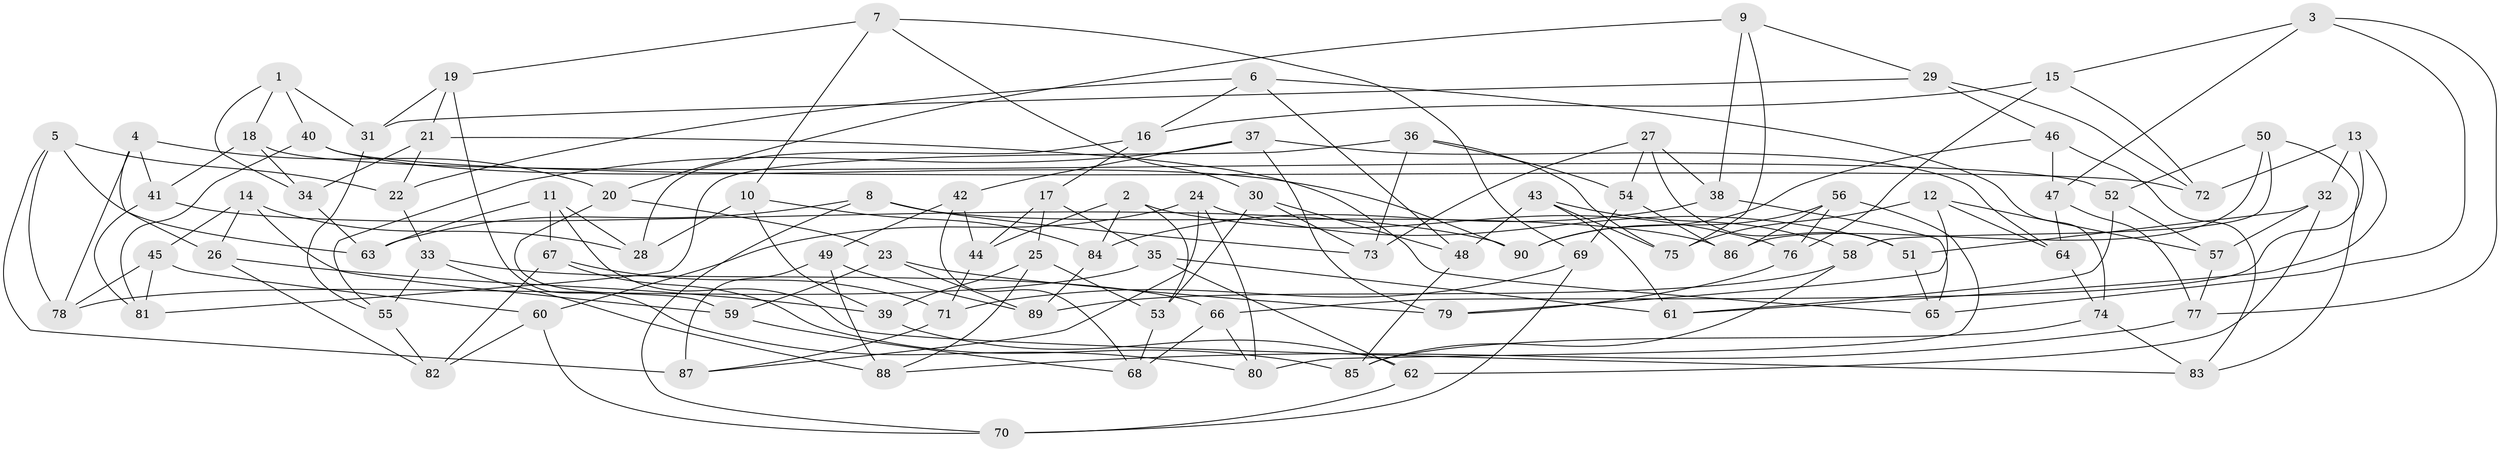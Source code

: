// Generated by graph-tools (version 1.1) at 2025/26/03/09/25 03:26:54]
// undirected, 90 vertices, 180 edges
graph export_dot {
graph [start="1"]
  node [color=gray90,style=filled];
  1;
  2;
  3;
  4;
  5;
  6;
  7;
  8;
  9;
  10;
  11;
  12;
  13;
  14;
  15;
  16;
  17;
  18;
  19;
  20;
  21;
  22;
  23;
  24;
  25;
  26;
  27;
  28;
  29;
  30;
  31;
  32;
  33;
  34;
  35;
  36;
  37;
  38;
  39;
  40;
  41;
  42;
  43;
  44;
  45;
  46;
  47;
  48;
  49;
  50;
  51;
  52;
  53;
  54;
  55;
  56;
  57;
  58;
  59;
  60;
  61;
  62;
  63;
  64;
  65;
  66;
  67;
  68;
  69;
  70;
  71;
  72;
  73;
  74;
  75;
  76;
  77;
  78;
  79;
  80;
  81;
  82;
  83;
  84;
  85;
  86;
  87;
  88;
  89;
  90;
  1 -- 40;
  1 -- 31;
  1 -- 18;
  1 -- 34;
  2 -- 44;
  2 -- 53;
  2 -- 84;
  2 -- 76;
  3 -- 65;
  3 -- 15;
  3 -- 77;
  3 -- 47;
  4 -- 78;
  4 -- 41;
  4 -- 20;
  4 -- 26;
  5 -- 63;
  5 -- 78;
  5 -- 87;
  5 -- 22;
  6 -- 48;
  6 -- 74;
  6 -- 16;
  6 -- 22;
  7 -- 69;
  7 -- 19;
  7 -- 30;
  7 -- 10;
  8 -- 86;
  8 -- 63;
  8 -- 73;
  8 -- 70;
  9 -- 38;
  9 -- 20;
  9 -- 75;
  9 -- 29;
  10 -- 28;
  10 -- 84;
  10 -- 39;
  11 -- 28;
  11 -- 63;
  11 -- 83;
  11 -- 67;
  12 -- 75;
  12 -- 64;
  12 -- 79;
  12 -- 57;
  13 -- 32;
  13 -- 61;
  13 -- 72;
  13 -- 66;
  14 -- 28;
  14 -- 59;
  14 -- 45;
  14 -- 26;
  15 -- 16;
  15 -- 76;
  15 -- 72;
  16 -- 28;
  16 -- 17;
  17 -- 44;
  17 -- 35;
  17 -- 25;
  18 -- 41;
  18 -- 52;
  18 -- 34;
  19 -- 31;
  19 -- 21;
  19 -- 80;
  20 -- 23;
  20 -- 59;
  21 -- 22;
  21 -- 65;
  21 -- 34;
  22 -- 33;
  23 -- 89;
  23 -- 59;
  23 -- 79;
  24 -- 51;
  24 -- 80;
  24 -- 60;
  24 -- 87;
  25 -- 88;
  25 -- 39;
  25 -- 53;
  26 -- 39;
  26 -- 82;
  27 -- 51;
  27 -- 73;
  27 -- 54;
  27 -- 38;
  29 -- 46;
  29 -- 31;
  29 -- 72;
  30 -- 53;
  30 -- 73;
  30 -- 48;
  31 -- 55;
  32 -- 51;
  32 -- 57;
  32 -- 62;
  33 -- 88;
  33 -- 66;
  33 -- 55;
  34 -- 63;
  35 -- 62;
  35 -- 78;
  35 -- 61;
  36 -- 54;
  36 -- 75;
  36 -- 73;
  36 -- 81;
  37 -- 64;
  37 -- 42;
  37 -- 55;
  37 -- 79;
  38 -- 65;
  38 -- 84;
  39 -- 62;
  40 -- 72;
  40 -- 90;
  40 -- 81;
  41 -- 90;
  41 -- 81;
  42 -- 68;
  42 -- 49;
  42 -- 44;
  43 -- 61;
  43 -- 48;
  43 -- 75;
  43 -- 58;
  44 -- 71;
  45 -- 78;
  45 -- 81;
  45 -- 60;
  46 -- 47;
  46 -- 90;
  46 -- 83;
  47 -- 64;
  47 -- 77;
  48 -- 85;
  49 -- 88;
  49 -- 87;
  49 -- 89;
  50 -- 58;
  50 -- 52;
  50 -- 83;
  50 -- 86;
  51 -- 65;
  52 -- 57;
  52 -- 61;
  53 -- 68;
  54 -- 69;
  54 -- 86;
  55 -- 82;
  56 -- 76;
  56 -- 80;
  56 -- 90;
  56 -- 86;
  57 -- 77;
  58 -- 85;
  58 -- 89;
  59 -- 68;
  60 -- 82;
  60 -- 70;
  62 -- 70;
  64 -- 74;
  66 -- 80;
  66 -- 68;
  67 -- 82;
  67 -- 71;
  67 -- 85;
  69 -- 70;
  69 -- 71;
  71 -- 87;
  74 -- 85;
  74 -- 83;
  76 -- 79;
  77 -- 88;
  84 -- 89;
}
